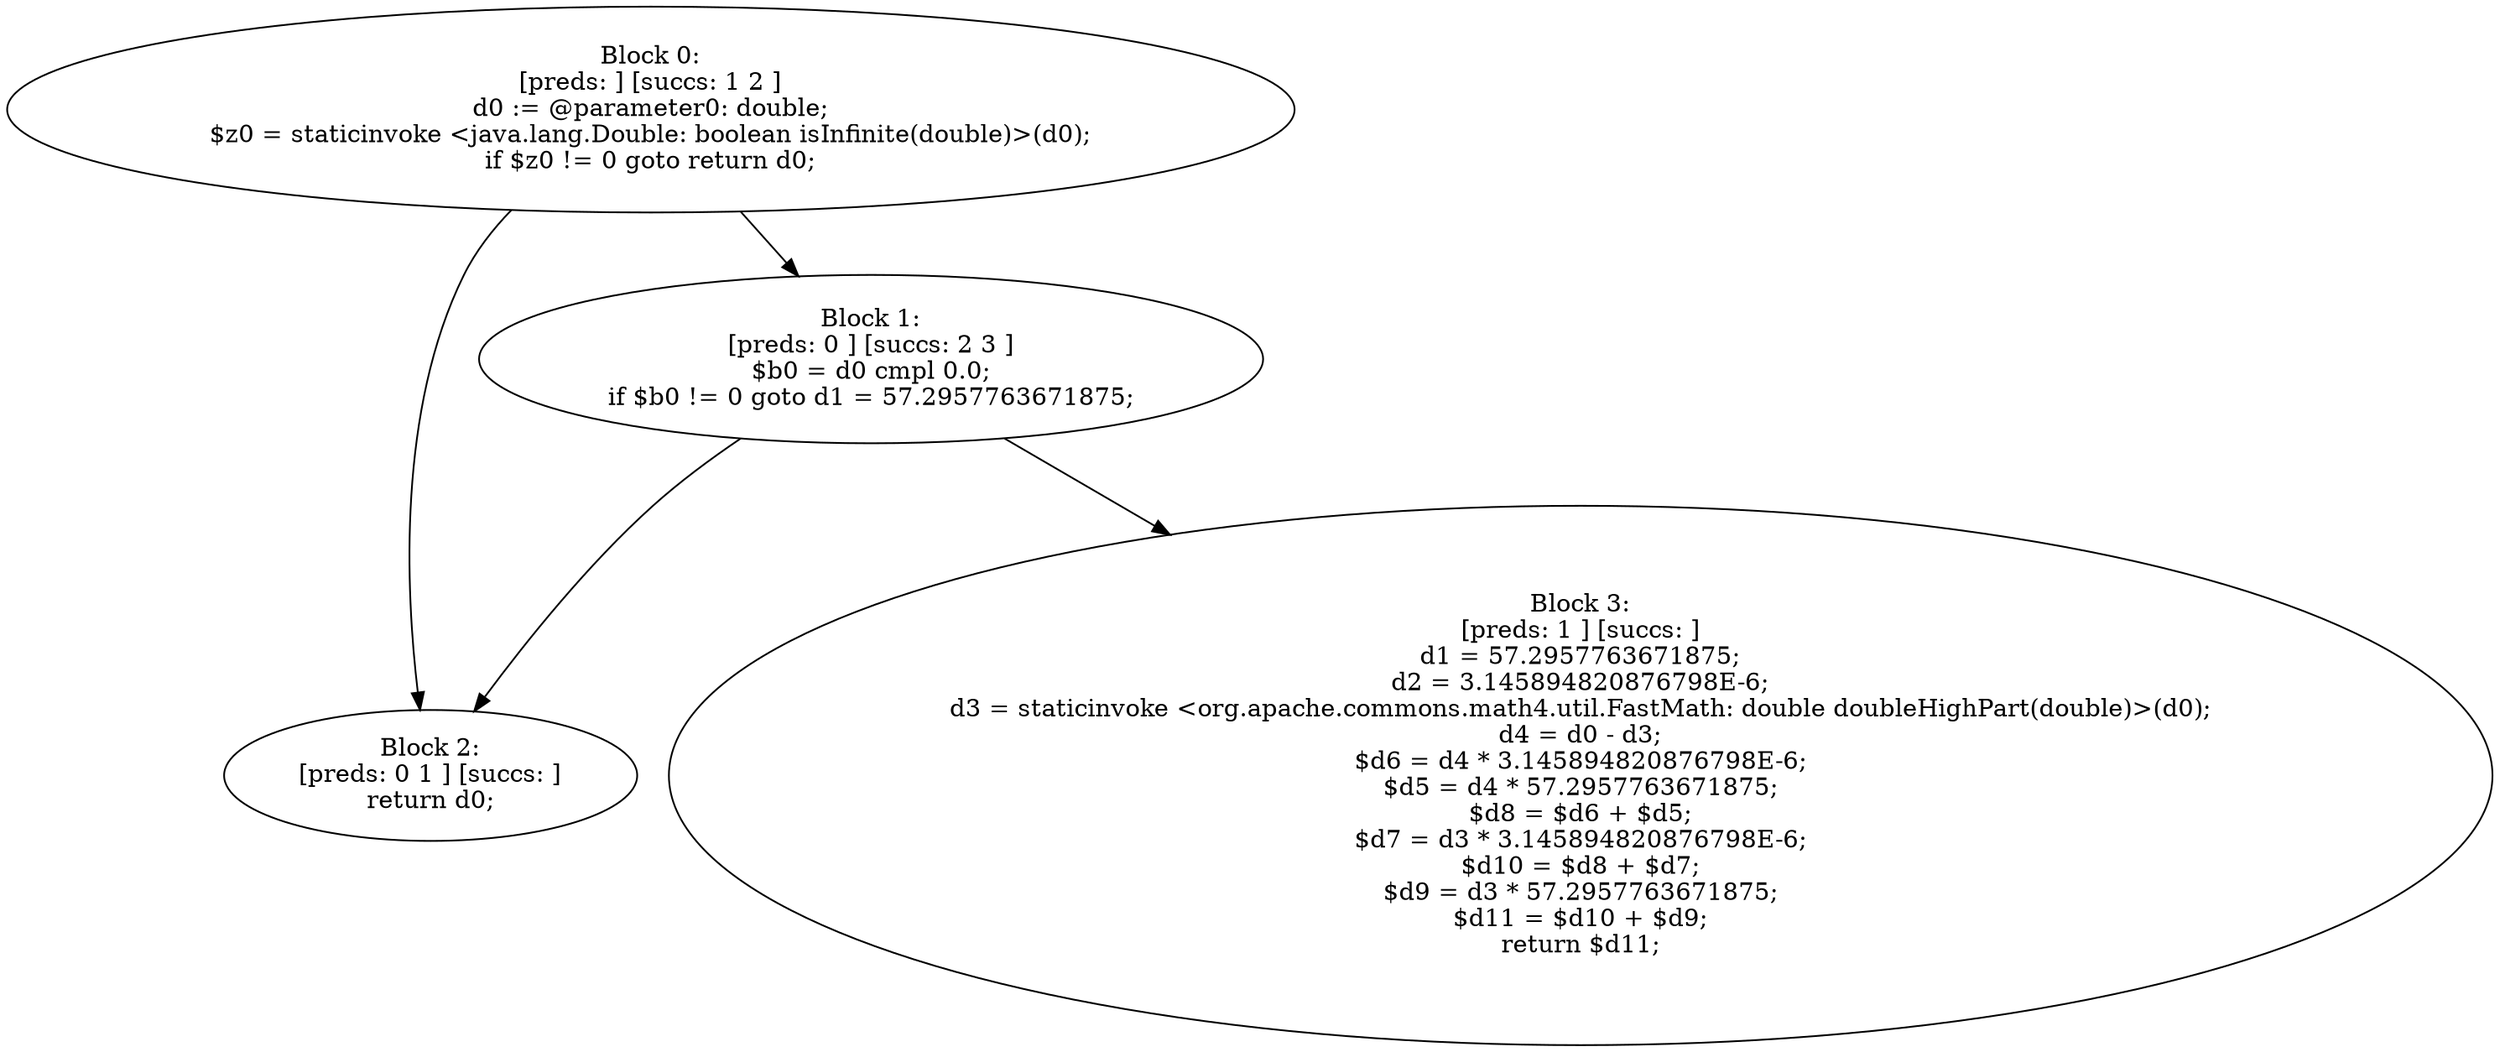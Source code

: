 digraph "unitGraph" {
    "Block 0:
[preds: ] [succs: 1 2 ]
d0 := @parameter0: double;
$z0 = staticinvoke <java.lang.Double: boolean isInfinite(double)>(d0);
if $z0 != 0 goto return d0;
"
    "Block 1:
[preds: 0 ] [succs: 2 3 ]
$b0 = d0 cmpl 0.0;
if $b0 != 0 goto d1 = 57.2957763671875;
"
    "Block 2:
[preds: 0 1 ] [succs: ]
return d0;
"
    "Block 3:
[preds: 1 ] [succs: ]
d1 = 57.2957763671875;
d2 = 3.145894820876798E-6;
d3 = staticinvoke <org.apache.commons.math4.util.FastMath: double doubleHighPart(double)>(d0);
d4 = d0 - d3;
$d6 = d4 * 3.145894820876798E-6;
$d5 = d4 * 57.2957763671875;
$d8 = $d6 + $d5;
$d7 = d3 * 3.145894820876798E-6;
$d10 = $d8 + $d7;
$d9 = d3 * 57.2957763671875;
$d11 = $d10 + $d9;
return $d11;
"
    "Block 0:
[preds: ] [succs: 1 2 ]
d0 := @parameter0: double;
$z0 = staticinvoke <java.lang.Double: boolean isInfinite(double)>(d0);
if $z0 != 0 goto return d0;
"->"Block 1:
[preds: 0 ] [succs: 2 3 ]
$b0 = d0 cmpl 0.0;
if $b0 != 0 goto d1 = 57.2957763671875;
";
    "Block 0:
[preds: ] [succs: 1 2 ]
d0 := @parameter0: double;
$z0 = staticinvoke <java.lang.Double: boolean isInfinite(double)>(d0);
if $z0 != 0 goto return d0;
"->"Block 2:
[preds: 0 1 ] [succs: ]
return d0;
";
    "Block 1:
[preds: 0 ] [succs: 2 3 ]
$b0 = d0 cmpl 0.0;
if $b0 != 0 goto d1 = 57.2957763671875;
"->"Block 2:
[preds: 0 1 ] [succs: ]
return d0;
";
    "Block 1:
[preds: 0 ] [succs: 2 3 ]
$b0 = d0 cmpl 0.0;
if $b0 != 0 goto d1 = 57.2957763671875;
"->"Block 3:
[preds: 1 ] [succs: ]
d1 = 57.2957763671875;
d2 = 3.145894820876798E-6;
d3 = staticinvoke <org.apache.commons.math4.util.FastMath: double doubleHighPart(double)>(d0);
d4 = d0 - d3;
$d6 = d4 * 3.145894820876798E-6;
$d5 = d4 * 57.2957763671875;
$d8 = $d6 + $d5;
$d7 = d3 * 3.145894820876798E-6;
$d10 = $d8 + $d7;
$d9 = d3 * 57.2957763671875;
$d11 = $d10 + $d9;
return $d11;
";
}
